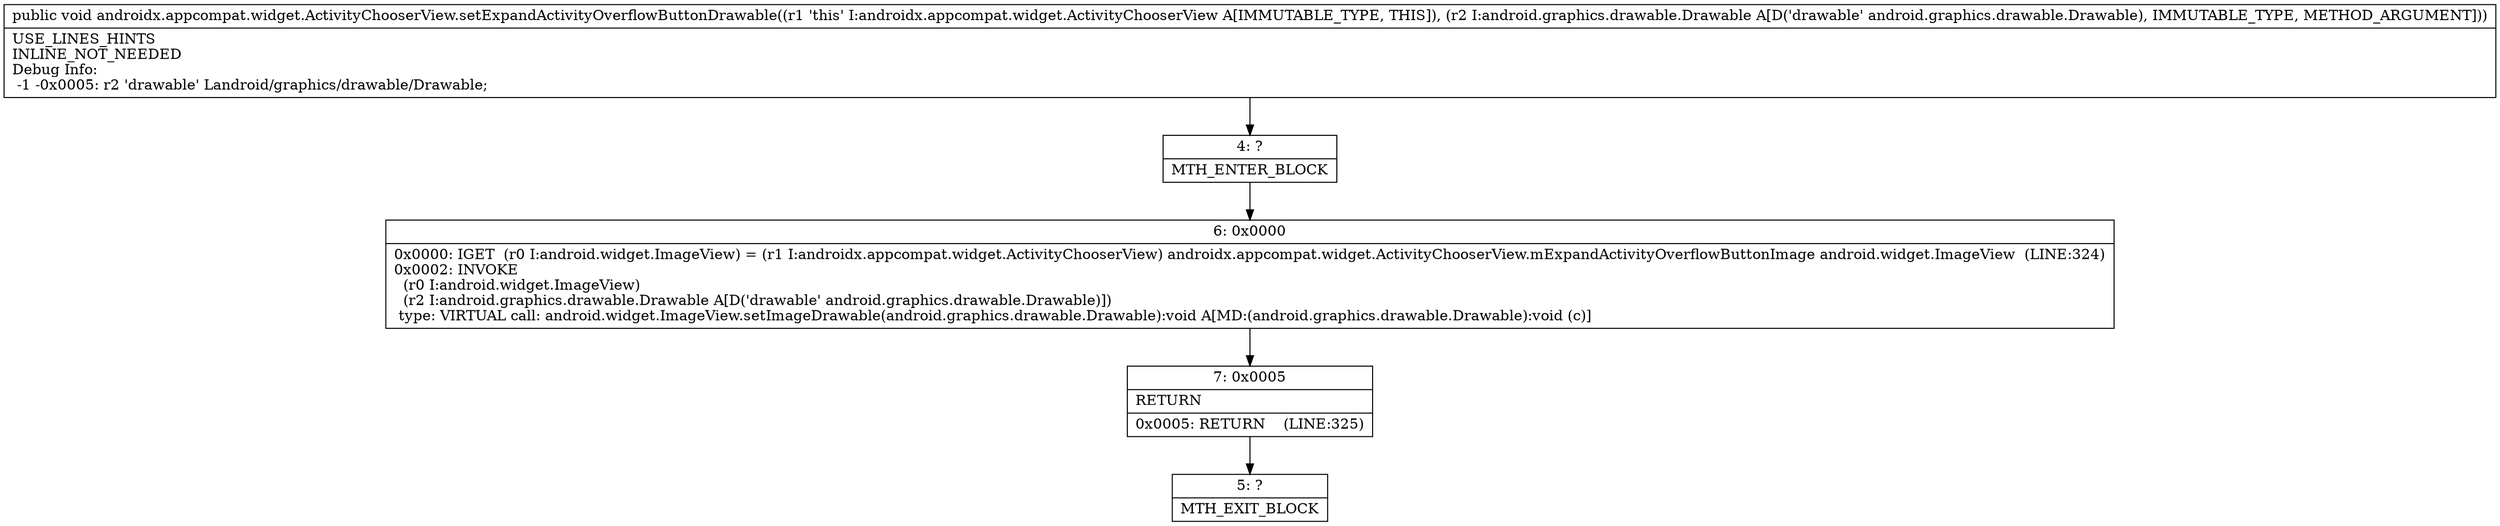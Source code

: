 digraph "CFG forandroidx.appcompat.widget.ActivityChooserView.setExpandActivityOverflowButtonDrawable(Landroid\/graphics\/drawable\/Drawable;)V" {
Node_4 [shape=record,label="{4\:\ ?|MTH_ENTER_BLOCK\l}"];
Node_6 [shape=record,label="{6\:\ 0x0000|0x0000: IGET  (r0 I:android.widget.ImageView) = (r1 I:androidx.appcompat.widget.ActivityChooserView) androidx.appcompat.widget.ActivityChooserView.mExpandActivityOverflowButtonImage android.widget.ImageView  (LINE:324)\l0x0002: INVOKE  \l  (r0 I:android.widget.ImageView)\l  (r2 I:android.graphics.drawable.Drawable A[D('drawable' android.graphics.drawable.Drawable)])\l type: VIRTUAL call: android.widget.ImageView.setImageDrawable(android.graphics.drawable.Drawable):void A[MD:(android.graphics.drawable.Drawable):void (c)]\l}"];
Node_7 [shape=record,label="{7\:\ 0x0005|RETURN\l|0x0005: RETURN    (LINE:325)\l}"];
Node_5 [shape=record,label="{5\:\ ?|MTH_EXIT_BLOCK\l}"];
MethodNode[shape=record,label="{public void androidx.appcompat.widget.ActivityChooserView.setExpandActivityOverflowButtonDrawable((r1 'this' I:androidx.appcompat.widget.ActivityChooserView A[IMMUTABLE_TYPE, THIS]), (r2 I:android.graphics.drawable.Drawable A[D('drawable' android.graphics.drawable.Drawable), IMMUTABLE_TYPE, METHOD_ARGUMENT]))  | USE_LINES_HINTS\lINLINE_NOT_NEEDED\lDebug Info:\l  \-1 \-0x0005: r2 'drawable' Landroid\/graphics\/drawable\/Drawable;\l}"];
MethodNode -> Node_4;Node_4 -> Node_6;
Node_6 -> Node_7;
Node_7 -> Node_5;
}


